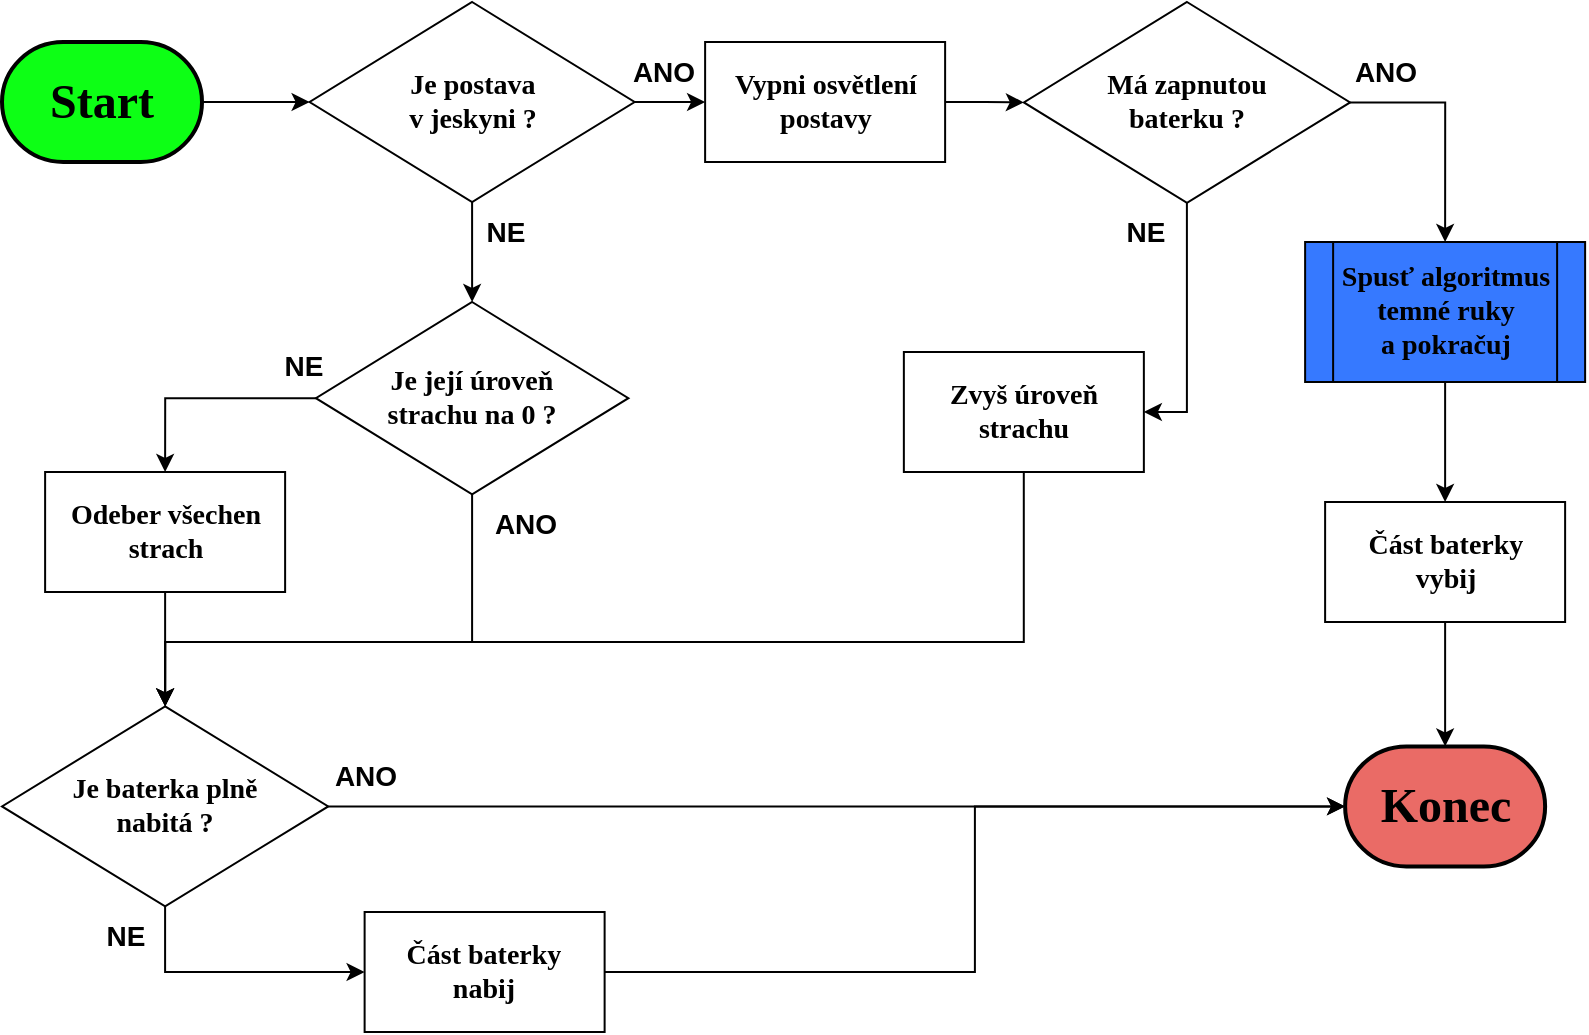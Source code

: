 <mxfile version="24.2.3" type="device">
  <diagram name="Stránka-1" id="lCoN5Aoj_EOl0I4vNUC_">
    <mxGraphModel dx="2722" dy="1372" grid="1" gridSize="10" guides="1" tooltips="1" connect="1" arrows="1" fold="1" page="1" pageScale="1" pageWidth="850" pageHeight="1100" math="0" shadow="0">
      <root>
        <mxCell id="0" />
        <mxCell id="1" parent="0" />
        <mxCell id="73iNNGlpnNvS65H0ofn7-94" style="edgeStyle=orthogonalEdgeStyle;rounded=0;orthogonalLoop=1;jettySize=auto;html=1;entryX=0;entryY=0.5;entryDx=0;entryDy=0;" edge="1" parent="1" source="rZT3SB3zbxTy3ncWiggW-1" target="rZT3SB3zbxTy3ncWiggW-44">
          <mxGeometry relative="1" as="geometry" />
        </mxCell>
        <mxCell id="73iNNGlpnNvS65H0ofn7-100" style="edgeStyle=orthogonalEdgeStyle;rounded=0;orthogonalLoop=1;jettySize=auto;html=1;entryX=0.5;entryY=0;entryDx=0;entryDy=0;" edge="1" parent="1" source="rZT3SB3zbxTy3ncWiggW-1" target="rZT3SB3zbxTy3ncWiggW-11">
          <mxGeometry relative="1" as="geometry" />
        </mxCell>
        <mxCell id="rZT3SB3zbxTy3ncWiggW-1" value="&lt;font face=&quot;Verdana&quot; style=&quot;font-size: 14px;&quot;&gt;&lt;b&gt;Je postava &lt;br&gt;v jeskyni ?&lt;/b&gt;&lt;/font&gt;" style="rhombus;whiteSpace=wrap;html=1;" parent="1" vertex="1">
          <mxGeometry x="182.81" y="293" width="162.5" height="100" as="geometry" />
        </mxCell>
        <mxCell id="rZT3SB3zbxTy3ncWiggW-53" style="edgeStyle=orthogonalEdgeStyle;rounded=0;orthogonalLoop=1;jettySize=auto;html=1;entryX=0.5;entryY=0;entryDx=0;entryDy=0;" parent="1" source="rZT3SB3zbxTy3ncWiggW-2" target="rZT3SB3zbxTy3ncWiggW-30" edge="1">
          <mxGeometry relative="1" as="geometry" />
        </mxCell>
        <mxCell id="rZT3SB3zbxTy3ncWiggW-2" value="&lt;font face=&quot;Verdana&quot; style=&quot;font-size: 14px;&quot;&gt;&lt;b&gt;Odeber všechen&lt;br&gt;strach&lt;/b&gt;&lt;/font&gt;" style="rounded=0;whiteSpace=wrap;html=1;" parent="1" vertex="1">
          <mxGeometry x="50.56" y="528" width="120" height="60" as="geometry" />
        </mxCell>
        <mxCell id="73iNNGlpnNvS65H0ofn7-93" style="edgeStyle=orthogonalEdgeStyle;rounded=0;orthogonalLoop=1;jettySize=auto;html=1;entryX=0;entryY=0.5;entryDx=0;entryDy=0;" edge="1" parent="1" source="rZT3SB3zbxTy3ncWiggW-3" target="rZT3SB3zbxTy3ncWiggW-1">
          <mxGeometry relative="1" as="geometry" />
        </mxCell>
        <mxCell id="rZT3SB3zbxTy3ncWiggW-3" value="&lt;font face=&quot;Verdana&quot; style=&quot;font-size: 24px;&quot;&gt;&lt;b&gt;Start&lt;/b&gt;&lt;/font&gt;" style="strokeWidth=2;html=1;shape=mxgraph.flowchart.terminator;whiteSpace=wrap;fillColor=#0DFF15;" parent="1" vertex="1">
          <mxGeometry x="29.0" y="313" width="100" height="60" as="geometry" />
        </mxCell>
        <mxCell id="rZT3SB3zbxTy3ncWiggW-6" value="&lt;font style=&quot;font-size: 14px;&quot;&gt;&lt;b&gt;NE&lt;/b&gt;&lt;/font&gt;" style="text;html=1;align=center;verticalAlign=middle;whiteSpace=wrap;rounded=0;" parent="1" vertex="1">
          <mxGeometry x="250.56" y="393.39" width="60" height="30" as="geometry" />
        </mxCell>
        <mxCell id="73iNNGlpnNvS65H0ofn7-97" style="edgeStyle=orthogonalEdgeStyle;rounded=0;orthogonalLoop=1;jettySize=auto;html=1;entryX=0.5;entryY=0;entryDx=0;entryDy=0;" edge="1" parent="1" source="rZT3SB3zbxTy3ncWiggW-7" target="rZT3SB3zbxTy3ncWiggW-55">
          <mxGeometry relative="1" as="geometry">
            <Array as="points">
              <mxPoint x="750.56" y="343" />
            </Array>
          </mxGeometry>
        </mxCell>
        <mxCell id="73iNNGlpnNvS65H0ofn7-103" style="edgeStyle=orthogonalEdgeStyle;rounded=0;orthogonalLoop=1;jettySize=auto;html=1;entryX=1;entryY=0.5;entryDx=0;entryDy=0;" edge="1" parent="1" source="rZT3SB3zbxTy3ncWiggW-7" target="rZT3SB3zbxTy3ncWiggW-24">
          <mxGeometry relative="1" as="geometry" />
        </mxCell>
        <mxCell id="rZT3SB3zbxTy3ncWiggW-7" value="&lt;font face=&quot;Verdana&quot;&gt;&lt;span style=&quot;font-size: 14px;&quot;&gt;&lt;b&gt;Má zapnutou&lt;br&gt;baterku ?&lt;/b&gt;&lt;/span&gt;&lt;/font&gt;" style="rhombus;whiteSpace=wrap;html=1;" parent="1" vertex="1">
          <mxGeometry x="539.93" y="293" width="163.13" height="100.39" as="geometry" />
        </mxCell>
        <mxCell id="rZT3SB3zbxTy3ncWiggW-10" value="&lt;font style=&quot;font-size: 14px;&quot;&gt;&lt;b&gt;ANO&lt;/b&gt;&lt;/font&gt;" style="text;html=1;align=center;verticalAlign=middle;whiteSpace=wrap;rounded=0;" parent="1" vertex="1">
          <mxGeometry x="330.31" y="313" width="60" height="30" as="geometry" />
        </mxCell>
        <mxCell id="rZT3SB3zbxTy3ncWiggW-52" style="edgeStyle=orthogonalEdgeStyle;rounded=0;orthogonalLoop=1;jettySize=auto;html=1;entryX=0.5;entryY=0;entryDx=0;entryDy=0;" parent="1" source="rZT3SB3zbxTy3ncWiggW-11" target="rZT3SB3zbxTy3ncWiggW-2" edge="1">
          <mxGeometry relative="1" as="geometry" />
        </mxCell>
        <mxCell id="73iNNGlpnNvS65H0ofn7-108" style="edgeStyle=orthogonalEdgeStyle;rounded=0;orthogonalLoop=1;jettySize=auto;html=1;entryX=0.5;entryY=0;entryDx=0;entryDy=0;" edge="1" parent="1" source="rZT3SB3zbxTy3ncWiggW-11" target="rZT3SB3zbxTy3ncWiggW-30">
          <mxGeometry relative="1" as="geometry">
            <Array as="points">
              <mxPoint x="264.56" y="613" />
              <mxPoint x="110.56" y="613" />
            </Array>
          </mxGeometry>
        </mxCell>
        <mxCell id="rZT3SB3zbxTy3ncWiggW-11" value="&lt;font face=&quot;Verdana&quot;&gt;&lt;span style=&quot;font-size: 14px;&quot;&gt;&lt;b&gt;Je její úroveň&lt;br&gt;strachu na 0 ?&lt;/b&gt;&lt;/span&gt;&lt;/font&gt;" style="rhombus;whiteSpace=wrap;html=1;" parent="1" vertex="1">
          <mxGeometry x="185.94" y="443" width="156.25" height="96.15" as="geometry" />
        </mxCell>
        <mxCell id="rZT3SB3zbxTy3ncWiggW-13" value="&lt;font face=&quot;Verdana&quot; style=&quot;font-size: 24px;&quot;&gt;&lt;b&gt;Konec&lt;/b&gt;&lt;/font&gt;" style="strokeWidth=2;html=1;shape=mxgraph.flowchart.terminator;whiteSpace=wrap;fillColor=#EA6B66;" parent="1" vertex="1">
          <mxGeometry x="700.56" y="665.19" width="100" height="60" as="geometry" />
        </mxCell>
        <mxCell id="rZT3SB3zbxTy3ncWiggW-15" value="&lt;font style=&quot;font-size: 14px;&quot;&gt;&lt;b&gt;ANO&lt;/b&gt;&lt;/font&gt;" style="text;html=1;align=center;verticalAlign=middle;whiteSpace=wrap;rounded=0;" parent="1" vertex="1">
          <mxGeometry x="260.56" y="539.15" width="60" height="30" as="geometry" />
        </mxCell>
        <mxCell id="rZT3SB3zbxTy3ncWiggW-18" value="&lt;font style=&quot;font-size: 14px;&quot;&gt;&lt;b&gt;NE&lt;/b&gt;&lt;/font&gt;" style="text;html=1;align=center;verticalAlign=middle;whiteSpace=wrap;rounded=0;" parent="1" vertex="1">
          <mxGeometry x="150.31" y="460" width="60" height="30" as="geometry" />
        </mxCell>
        <mxCell id="rZT3SB3zbxTy3ncWiggW-22" value="&lt;font style=&quot;font-size: 14px;&quot;&gt;&lt;b&gt;ANO&lt;/b&gt;&lt;/font&gt;" style="text;html=1;align=center;verticalAlign=middle;whiteSpace=wrap;rounded=0;" parent="1" vertex="1">
          <mxGeometry x="690.56" y="313" width="60" height="30" as="geometry" />
        </mxCell>
        <mxCell id="73iNNGlpnNvS65H0ofn7-109" style="edgeStyle=orthogonalEdgeStyle;rounded=0;orthogonalLoop=1;jettySize=auto;html=1;entryX=0.5;entryY=0;entryDx=0;entryDy=0;" edge="1" parent="1" source="rZT3SB3zbxTy3ncWiggW-24" target="rZT3SB3zbxTy3ncWiggW-30">
          <mxGeometry relative="1" as="geometry">
            <Array as="points">
              <mxPoint x="539.56" y="613" />
              <mxPoint x="110.56" y="613" />
            </Array>
          </mxGeometry>
        </mxCell>
        <mxCell id="rZT3SB3zbxTy3ncWiggW-24" value="&lt;font face=&quot;Verdana&quot;&gt;&lt;span style=&quot;font-size: 14px;&quot;&gt;&lt;b&gt;Zvyš úroveň strachu&lt;/b&gt;&lt;/span&gt;&lt;/font&gt;" style="rounded=0;whiteSpace=wrap;html=1;" parent="1" vertex="1">
          <mxGeometry x="479.93" y="468" width="120" height="60" as="geometry" />
        </mxCell>
        <mxCell id="rZT3SB3zbxTy3ncWiggW-26" value="&lt;font style=&quot;font-size: 14px;&quot;&gt;&lt;b&gt;NE&lt;/b&gt;&lt;/font&gt;" style="text;html=1;align=center;verticalAlign=middle;whiteSpace=wrap;rounded=0;" parent="1" vertex="1">
          <mxGeometry x="570.56" y="393.39" width="60" height="30" as="geometry" />
        </mxCell>
        <mxCell id="73iNNGlpnNvS65H0ofn7-106" style="edgeStyle=orthogonalEdgeStyle;rounded=0;orthogonalLoop=1;jettySize=auto;html=1;entryX=0;entryY=0.5;entryDx=0;entryDy=0;" edge="1" parent="1" source="rZT3SB3zbxTy3ncWiggW-30" target="rZT3SB3zbxTy3ncWiggW-34">
          <mxGeometry relative="1" as="geometry">
            <Array as="points">
              <mxPoint x="110.56" y="778" />
              <mxPoint x="210.56" y="778" />
            </Array>
          </mxGeometry>
        </mxCell>
        <mxCell id="rZT3SB3zbxTy3ncWiggW-30" value="&lt;font face=&quot;Verdana&quot;&gt;&lt;span style=&quot;font-size: 14px;&quot;&gt;&lt;b&gt;Je baterka plně&lt;br&gt;nabitá ?&lt;/b&gt;&lt;/span&gt;&lt;/font&gt;" style="rhombus;whiteSpace=wrap;html=1;" parent="1" vertex="1">
          <mxGeometry x="29.0" y="645.19" width="163.12" height="100" as="geometry" />
        </mxCell>
        <mxCell id="rZT3SB3zbxTy3ncWiggW-34" value="&lt;font face=&quot;Verdana&quot;&gt;&lt;span style=&quot;font-size: 14px;&quot;&gt;&lt;b&gt;Část baterky&lt;/b&gt;&lt;/span&gt;&lt;/font&gt;&lt;div&gt;&lt;font face=&quot;Verdana&quot;&gt;&lt;span style=&quot;font-size: 14px;&quot;&gt;&lt;b&gt;nabij&lt;/b&gt;&lt;/span&gt;&lt;/font&gt;&lt;/div&gt;" style="rounded=0;whiteSpace=wrap;html=1;" parent="1" vertex="1">
          <mxGeometry x="210.31" y="748" width="120" height="60" as="geometry" />
        </mxCell>
        <mxCell id="rZT3SB3zbxTy3ncWiggW-36" value="&lt;font style=&quot;font-size: 14px;&quot;&gt;&lt;b&gt;NE&lt;/b&gt;&lt;/font&gt;" style="text;html=1;align=center;verticalAlign=middle;whiteSpace=wrap;rounded=0;" parent="1" vertex="1">
          <mxGeometry x="60.56" y="745.19" width="60" height="30" as="geometry" />
        </mxCell>
        <mxCell id="rZT3SB3zbxTy3ncWiggW-40" value="&lt;font style=&quot;font-size: 14px;&quot;&gt;&lt;b&gt;ANO&lt;/b&gt;&lt;/font&gt;" style="text;html=1;align=center;verticalAlign=middle;whiteSpace=wrap;rounded=0;" parent="1" vertex="1">
          <mxGeometry x="180.56" y="665.19" width="60" height="30" as="geometry" />
        </mxCell>
        <mxCell id="rZT3SB3zbxTy3ncWiggW-41" value="&lt;font face=&quot;Verdana&quot;&gt;&lt;span style=&quot;font-size: 14px;&quot;&gt;&lt;b&gt;Část baterky&lt;/b&gt;&lt;/span&gt;&lt;/font&gt;&lt;div&gt;&lt;font face=&quot;Verdana&quot;&gt;&lt;span style=&quot;font-size: 14px;&quot;&gt;&lt;b&gt;vybij&lt;/b&gt;&lt;/span&gt;&lt;/font&gt;&lt;/div&gt;" style="rounded=0;whiteSpace=wrap;html=1;" parent="1" vertex="1">
          <mxGeometry x="690.56" y="543" width="120" height="60" as="geometry" />
        </mxCell>
        <mxCell id="73iNNGlpnNvS65H0ofn7-95" style="edgeStyle=orthogonalEdgeStyle;rounded=0;orthogonalLoop=1;jettySize=auto;html=1;entryX=0;entryY=0.5;entryDx=0;entryDy=0;" edge="1" parent="1" source="rZT3SB3zbxTy3ncWiggW-44" target="rZT3SB3zbxTy3ncWiggW-7">
          <mxGeometry relative="1" as="geometry" />
        </mxCell>
        <mxCell id="rZT3SB3zbxTy3ncWiggW-44" value="&lt;font face=&quot;Verdana&quot;&gt;&lt;span style=&quot;font-size: 14px;&quot;&gt;&lt;b&gt;Vypni osvětlení&lt;br&gt;postavy&lt;/b&gt;&lt;/span&gt;&lt;/font&gt;" style="rounded=0;whiteSpace=wrap;html=1;" parent="1" vertex="1">
          <mxGeometry x="380.56" y="313" width="120" height="60" as="geometry" />
        </mxCell>
        <mxCell id="73iNNGlpnNvS65H0ofn7-98" style="edgeStyle=orthogonalEdgeStyle;rounded=0;orthogonalLoop=1;jettySize=auto;html=1;entryX=0.5;entryY=0;entryDx=0;entryDy=0;" edge="1" parent="1" source="rZT3SB3zbxTy3ncWiggW-55" target="rZT3SB3zbxTy3ncWiggW-41">
          <mxGeometry relative="1" as="geometry" />
        </mxCell>
        <mxCell id="rZT3SB3zbxTy3ncWiggW-55" value="&lt;span style=&quot;font-family: Verdana; font-size: 14px;&quot;&gt;&lt;b&gt;Spusť algoritmus temné ruky&lt;br&gt;a pokračuj&lt;/b&gt;&lt;/span&gt;" style="shape=process;whiteSpace=wrap;html=1;backgroundOutline=1;fillColor=#3679FF;" parent="1" vertex="1">
          <mxGeometry x="680.56" y="413" width="140" height="70" as="geometry" />
        </mxCell>
        <mxCell id="73iNNGlpnNvS65H0ofn7-99" style="edgeStyle=orthogonalEdgeStyle;rounded=0;orthogonalLoop=1;jettySize=auto;html=1;entryX=0.5;entryY=0;entryDx=0;entryDy=0;entryPerimeter=0;" edge="1" parent="1" source="rZT3SB3zbxTy3ncWiggW-41" target="rZT3SB3zbxTy3ncWiggW-13">
          <mxGeometry relative="1" as="geometry" />
        </mxCell>
        <mxCell id="73iNNGlpnNvS65H0ofn7-104" style="edgeStyle=orthogonalEdgeStyle;rounded=0;orthogonalLoop=1;jettySize=auto;html=1;entryX=0;entryY=0.5;entryDx=0;entryDy=0;entryPerimeter=0;" edge="1" parent="1" source="rZT3SB3zbxTy3ncWiggW-30" target="rZT3SB3zbxTy3ncWiggW-13">
          <mxGeometry relative="1" as="geometry" />
        </mxCell>
        <mxCell id="73iNNGlpnNvS65H0ofn7-107" style="edgeStyle=orthogonalEdgeStyle;rounded=0;orthogonalLoop=1;jettySize=auto;html=1;entryX=0;entryY=0.5;entryDx=0;entryDy=0;entryPerimeter=0;" edge="1" parent="1" source="rZT3SB3zbxTy3ncWiggW-34" target="rZT3SB3zbxTy3ncWiggW-13">
          <mxGeometry relative="1" as="geometry" />
        </mxCell>
      </root>
    </mxGraphModel>
  </diagram>
</mxfile>
